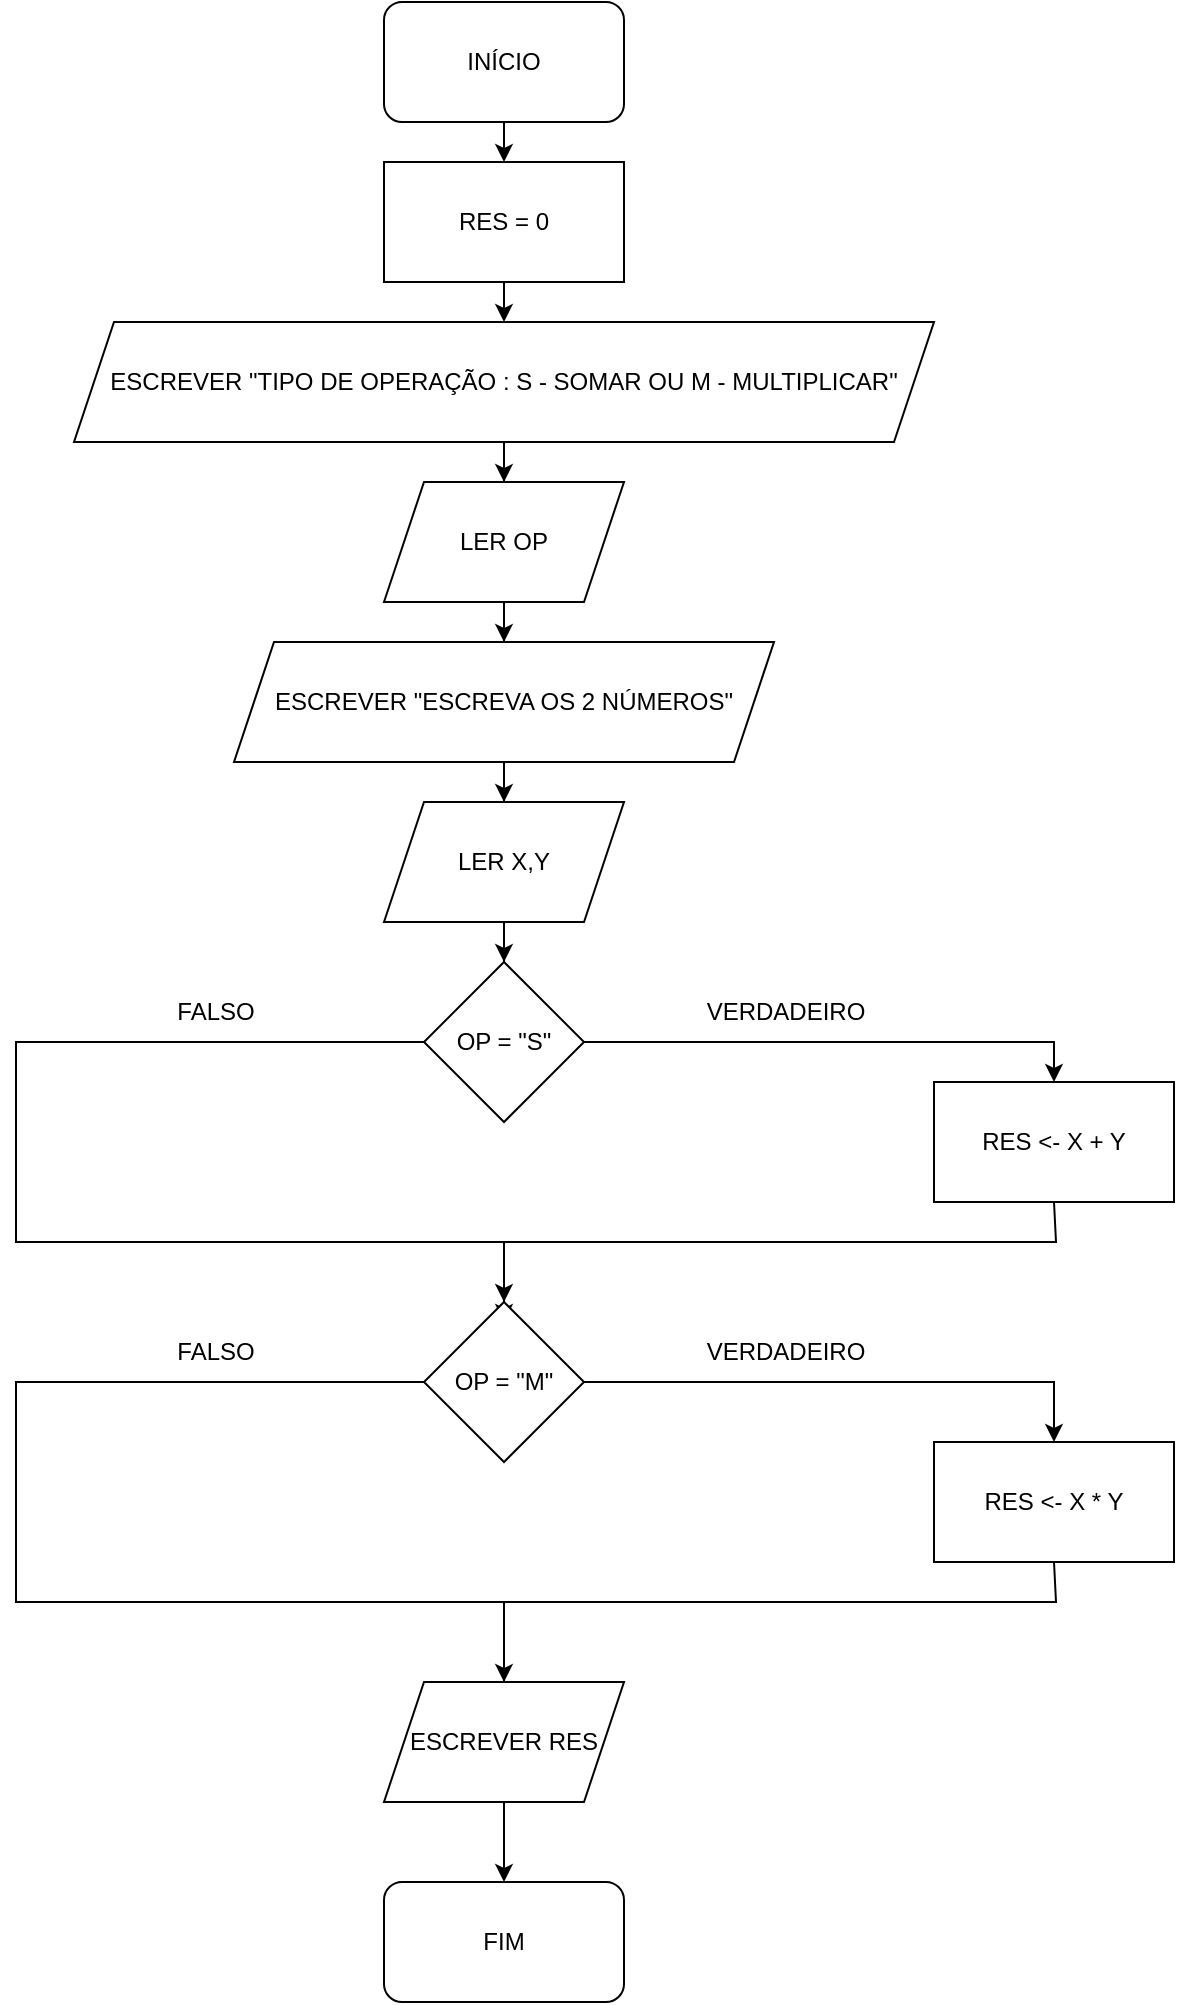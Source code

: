 <mxfile version="22.0.4" type="github">
  <diagram name="Página-1" id="-vy-nqgorSqd6bv0RNM8">
    <mxGraphModel dx="1434" dy="790" grid="1" gridSize="10" guides="1" tooltips="1" connect="1" arrows="1" fold="1" page="1" pageScale="1" pageWidth="827" pageHeight="1169" math="0" shadow="0">
      <root>
        <mxCell id="0" />
        <mxCell id="1" parent="0" />
        <mxCell id="HfcOpaQv9YO5kCZfqZvB-1" value="INÍCIO" style="rounded=1;whiteSpace=wrap;html=1;" vertex="1" parent="1">
          <mxGeometry x="354" width="120" height="60" as="geometry" />
        </mxCell>
        <mxCell id="HfcOpaQv9YO5kCZfqZvB-6" style="edgeStyle=orthogonalEdgeStyle;rounded=0;orthogonalLoop=1;jettySize=auto;html=1;entryX=0.5;entryY=0;entryDx=0;entryDy=0;" edge="1" parent="1" source="HfcOpaQv9YO5kCZfqZvB-3" target="HfcOpaQv9YO5kCZfqZvB-5">
          <mxGeometry relative="1" as="geometry" />
        </mxCell>
        <mxCell id="HfcOpaQv9YO5kCZfqZvB-3" value="ESCREVER &quot;TIPO DE OPERAÇÃO : S - SOMAR OU M - MULTIPLICAR&quot;" style="shape=parallelogram;perimeter=parallelogramPerimeter;whiteSpace=wrap;html=1;fixedSize=1;" vertex="1" parent="1">
          <mxGeometry x="199" y="160" width="430" height="60" as="geometry" />
        </mxCell>
        <mxCell id="HfcOpaQv9YO5kCZfqZvB-8" style="edgeStyle=orthogonalEdgeStyle;rounded=0;orthogonalLoop=1;jettySize=auto;html=1;" edge="1" parent="1" source="HfcOpaQv9YO5kCZfqZvB-5" target="HfcOpaQv9YO5kCZfqZvB-7">
          <mxGeometry relative="1" as="geometry" />
        </mxCell>
        <mxCell id="HfcOpaQv9YO5kCZfqZvB-5" value="LER OP" style="shape=parallelogram;perimeter=parallelogramPerimeter;whiteSpace=wrap;html=1;fixedSize=1;" vertex="1" parent="1">
          <mxGeometry x="354" y="240" width="120" height="60" as="geometry" />
        </mxCell>
        <mxCell id="HfcOpaQv9YO5kCZfqZvB-10" style="edgeStyle=orthogonalEdgeStyle;rounded=0;orthogonalLoop=1;jettySize=auto;html=1;entryX=0.5;entryY=0;entryDx=0;entryDy=0;" edge="1" parent="1" source="HfcOpaQv9YO5kCZfqZvB-7" target="HfcOpaQv9YO5kCZfqZvB-9">
          <mxGeometry relative="1" as="geometry" />
        </mxCell>
        <mxCell id="HfcOpaQv9YO5kCZfqZvB-7" value="ESCREVER &quot;ESCREVA OS 2 NÚMEROS&quot;" style="shape=parallelogram;perimeter=parallelogramPerimeter;whiteSpace=wrap;html=1;fixedSize=1;" vertex="1" parent="1">
          <mxGeometry x="279" y="320" width="270" height="60" as="geometry" />
        </mxCell>
        <mxCell id="HfcOpaQv9YO5kCZfqZvB-12" style="edgeStyle=orthogonalEdgeStyle;rounded=0;orthogonalLoop=1;jettySize=auto;html=1;entryX=0.5;entryY=0;entryDx=0;entryDy=0;" edge="1" parent="1" source="HfcOpaQv9YO5kCZfqZvB-9" target="HfcOpaQv9YO5kCZfqZvB-11">
          <mxGeometry relative="1" as="geometry" />
        </mxCell>
        <mxCell id="HfcOpaQv9YO5kCZfqZvB-9" value="LER X,Y" style="shape=parallelogram;perimeter=parallelogramPerimeter;whiteSpace=wrap;html=1;fixedSize=1;" vertex="1" parent="1">
          <mxGeometry x="354" y="400" width="120" height="60" as="geometry" />
        </mxCell>
        <mxCell id="HfcOpaQv9YO5kCZfqZvB-14" value="" style="edgeStyle=orthogonalEdgeStyle;rounded=0;orthogonalLoop=1;jettySize=auto;html=1;entryX=0.5;entryY=0;entryDx=0;entryDy=0;exitX=1;exitY=0.5;exitDx=0;exitDy=0;" edge="1" parent="1" source="HfcOpaQv9YO5kCZfqZvB-11" target="HfcOpaQv9YO5kCZfqZvB-13">
          <mxGeometry relative="1" as="geometry">
            <mxPoint x="470" y="490" as="sourcePoint" />
            <Array as="points">
              <mxPoint x="689" y="520" />
            </Array>
          </mxGeometry>
        </mxCell>
        <mxCell id="HfcOpaQv9YO5kCZfqZvB-11" value="OP = &quot;S&quot;" style="rhombus;whiteSpace=wrap;html=1;" vertex="1" parent="1">
          <mxGeometry x="374" y="480" width="80" height="80" as="geometry" />
        </mxCell>
        <mxCell id="HfcOpaQv9YO5kCZfqZvB-13" value="RES &amp;lt;- X + Y" style="whiteSpace=wrap;html=1;" vertex="1" parent="1">
          <mxGeometry x="629" y="540" width="120" height="60" as="geometry" />
        </mxCell>
        <mxCell id="HfcOpaQv9YO5kCZfqZvB-15" value="VERDADEIRO" style="text;html=1;strokeColor=none;fillColor=none;align=center;verticalAlign=middle;whiteSpace=wrap;rounded=0;" vertex="1" parent="1">
          <mxGeometry x="510" y="490" width="90" height="30" as="geometry" />
        </mxCell>
        <mxCell id="HfcOpaQv9YO5kCZfqZvB-16" value="" style="edgeStyle=orthogonalEdgeStyle;rounded=0;orthogonalLoop=1;jettySize=auto;html=1;exitX=0;exitY=0.5;exitDx=0;exitDy=0;entryX=0.5;entryY=0;entryDx=0;entryDy=0;" edge="1" parent="1" source="HfcOpaQv9YO5kCZfqZvB-11">
          <mxGeometry relative="1" as="geometry">
            <mxPoint x="374" y="520" as="sourcePoint" />
            <mxPoint x="414" y="660" as="targetPoint" />
            <Array as="points">
              <mxPoint x="374" y="520" />
              <mxPoint x="170" y="520" />
              <mxPoint x="170" y="620" />
              <mxPoint x="414" y="620" />
            </Array>
          </mxGeometry>
        </mxCell>
        <mxCell id="HfcOpaQv9YO5kCZfqZvB-17" value="FALSO" style="text;html=1;strokeColor=none;fillColor=none;align=center;verticalAlign=middle;whiteSpace=wrap;rounded=0;" vertex="1" parent="1">
          <mxGeometry x="240" y="490" width="60" height="30" as="geometry" />
        </mxCell>
        <mxCell id="HfcOpaQv9YO5kCZfqZvB-21" value="" style="edgeStyle=orthogonalEdgeStyle;rounded=0;orthogonalLoop=1;jettySize=auto;html=1;entryX=0.5;entryY=0;entryDx=0;entryDy=0;exitX=1;exitY=0.5;exitDx=0;exitDy=0;" edge="1" parent="1" source="HfcOpaQv9YO5kCZfqZvB-18" target="HfcOpaQv9YO5kCZfqZvB-20">
          <mxGeometry relative="1" as="geometry">
            <mxPoint x="470" y="670" as="sourcePoint" />
            <mxPoint x="730" y="670" as="targetPoint" />
            <Array as="points">
              <mxPoint x="689" y="690" />
            </Array>
          </mxGeometry>
        </mxCell>
        <mxCell id="HfcOpaQv9YO5kCZfqZvB-18" value="OP = &quot;M&quot;" style="rhombus;whiteSpace=wrap;html=1;" vertex="1" parent="1">
          <mxGeometry x="374" y="650" width="80" height="80" as="geometry" />
        </mxCell>
        <mxCell id="HfcOpaQv9YO5kCZfqZvB-19" value="" style="endArrow=classic;html=1;rounded=0;exitX=0.5;exitY=1;exitDx=0;exitDy=0;entryX=0.5;entryY=0;entryDx=0;entryDy=0;" edge="1" parent="1" source="HfcOpaQv9YO5kCZfqZvB-13" target="HfcOpaQv9YO5kCZfqZvB-18">
          <mxGeometry width="50" height="50" relative="1" as="geometry">
            <mxPoint x="390" y="430" as="sourcePoint" />
            <mxPoint x="440" y="630" as="targetPoint" />
            <Array as="points">
              <mxPoint x="690" y="620" />
              <mxPoint x="550" y="620" />
              <mxPoint x="414" y="620" />
            </Array>
          </mxGeometry>
        </mxCell>
        <mxCell id="HfcOpaQv9YO5kCZfqZvB-20" value="RES &amp;lt;- X * Y" style="whiteSpace=wrap;html=1;" vertex="1" parent="1">
          <mxGeometry x="629" y="720" width="120" height="60" as="geometry" />
        </mxCell>
        <mxCell id="HfcOpaQv9YO5kCZfqZvB-23" value="VERDADEIRO" style="text;html=1;strokeColor=none;fillColor=none;align=center;verticalAlign=middle;whiteSpace=wrap;rounded=0;" vertex="1" parent="1">
          <mxGeometry x="510" y="660" width="90" height="30" as="geometry" />
        </mxCell>
        <mxCell id="HfcOpaQv9YO5kCZfqZvB-24" value="" style="edgeStyle=orthogonalEdgeStyle;rounded=0;orthogonalLoop=1;jettySize=auto;html=1;exitX=0;exitY=0.5;exitDx=0;exitDy=0;entryX=0.5;entryY=0;entryDx=0;entryDy=0;" edge="1" parent="1" source="HfcOpaQv9YO5kCZfqZvB-18">
          <mxGeometry relative="1" as="geometry">
            <mxPoint x="374" y="690" as="sourcePoint" />
            <mxPoint x="414" y="850" as="targetPoint" />
            <Array as="points">
              <mxPoint x="374" y="690" />
              <mxPoint x="170" y="690" />
              <mxPoint x="170" y="800" />
              <mxPoint x="414" y="800" />
            </Array>
          </mxGeometry>
        </mxCell>
        <mxCell id="HfcOpaQv9YO5kCZfqZvB-25" value="FALSO" style="text;html=1;strokeColor=none;fillColor=none;align=center;verticalAlign=middle;whiteSpace=wrap;rounded=0;" vertex="1" parent="1">
          <mxGeometry x="240" y="660" width="60" height="30" as="geometry" />
        </mxCell>
        <mxCell id="HfcOpaQv9YO5kCZfqZvB-26" value="" style="endArrow=classic;html=1;rounded=0;entryX=0.5;entryY=0;entryDx=0;entryDy=0;exitX=0.5;exitY=1;exitDx=0;exitDy=0;" edge="1" parent="1" source="HfcOpaQv9YO5kCZfqZvB-20" target="HfcOpaQv9YO5kCZfqZvB-27">
          <mxGeometry width="50" height="50" relative="1" as="geometry">
            <mxPoint x="693" y="760" as="sourcePoint" />
            <mxPoint x="417" y="830" as="targetPoint" />
            <Array as="points">
              <mxPoint x="690" y="800" />
              <mxPoint x="550" y="800" />
              <mxPoint x="414" y="800" />
            </Array>
          </mxGeometry>
        </mxCell>
        <mxCell id="HfcOpaQv9YO5kCZfqZvB-29" style="edgeStyle=orthogonalEdgeStyle;rounded=0;orthogonalLoop=1;jettySize=auto;html=1;entryX=0.5;entryY=0;entryDx=0;entryDy=0;" edge="1" parent="1" source="HfcOpaQv9YO5kCZfqZvB-27" target="HfcOpaQv9YO5kCZfqZvB-28">
          <mxGeometry relative="1" as="geometry" />
        </mxCell>
        <mxCell id="HfcOpaQv9YO5kCZfqZvB-27" value="ESCREVER RES" style="shape=parallelogram;perimeter=parallelogramPerimeter;whiteSpace=wrap;html=1;fixedSize=1;" vertex="1" parent="1">
          <mxGeometry x="354" y="840" width="120" height="60" as="geometry" />
        </mxCell>
        <mxCell id="HfcOpaQv9YO5kCZfqZvB-28" value="FIM" style="rounded=1;whiteSpace=wrap;html=1;" vertex="1" parent="1">
          <mxGeometry x="354" y="940" width="120" height="60" as="geometry" />
        </mxCell>
        <mxCell id="HfcOpaQv9YO5kCZfqZvB-30" value="RES = 0" style="rounded=0;whiteSpace=wrap;html=1;" vertex="1" parent="1">
          <mxGeometry x="354" y="80" width="120" height="60" as="geometry" />
        </mxCell>
        <mxCell id="HfcOpaQv9YO5kCZfqZvB-31" value="" style="endArrow=classic;html=1;rounded=0;exitX=0.5;exitY=1;exitDx=0;exitDy=0;entryX=0.5;entryY=0;entryDx=0;entryDy=0;" edge="1" parent="1" source="HfcOpaQv9YO5kCZfqZvB-1" target="HfcOpaQv9YO5kCZfqZvB-30">
          <mxGeometry width="50" height="50" relative="1" as="geometry">
            <mxPoint x="390" y="330" as="sourcePoint" />
            <mxPoint x="440" y="280" as="targetPoint" />
          </mxGeometry>
        </mxCell>
        <mxCell id="HfcOpaQv9YO5kCZfqZvB-32" value="" style="endArrow=classic;html=1;rounded=0;exitX=0.5;exitY=1;exitDx=0;exitDy=0;entryX=0.5;entryY=0;entryDx=0;entryDy=0;" edge="1" parent="1" source="HfcOpaQv9YO5kCZfqZvB-30" target="HfcOpaQv9YO5kCZfqZvB-3">
          <mxGeometry width="50" height="50" relative="1" as="geometry">
            <mxPoint x="390" y="330" as="sourcePoint" />
            <mxPoint x="440" y="280" as="targetPoint" />
          </mxGeometry>
        </mxCell>
      </root>
    </mxGraphModel>
  </diagram>
</mxfile>
